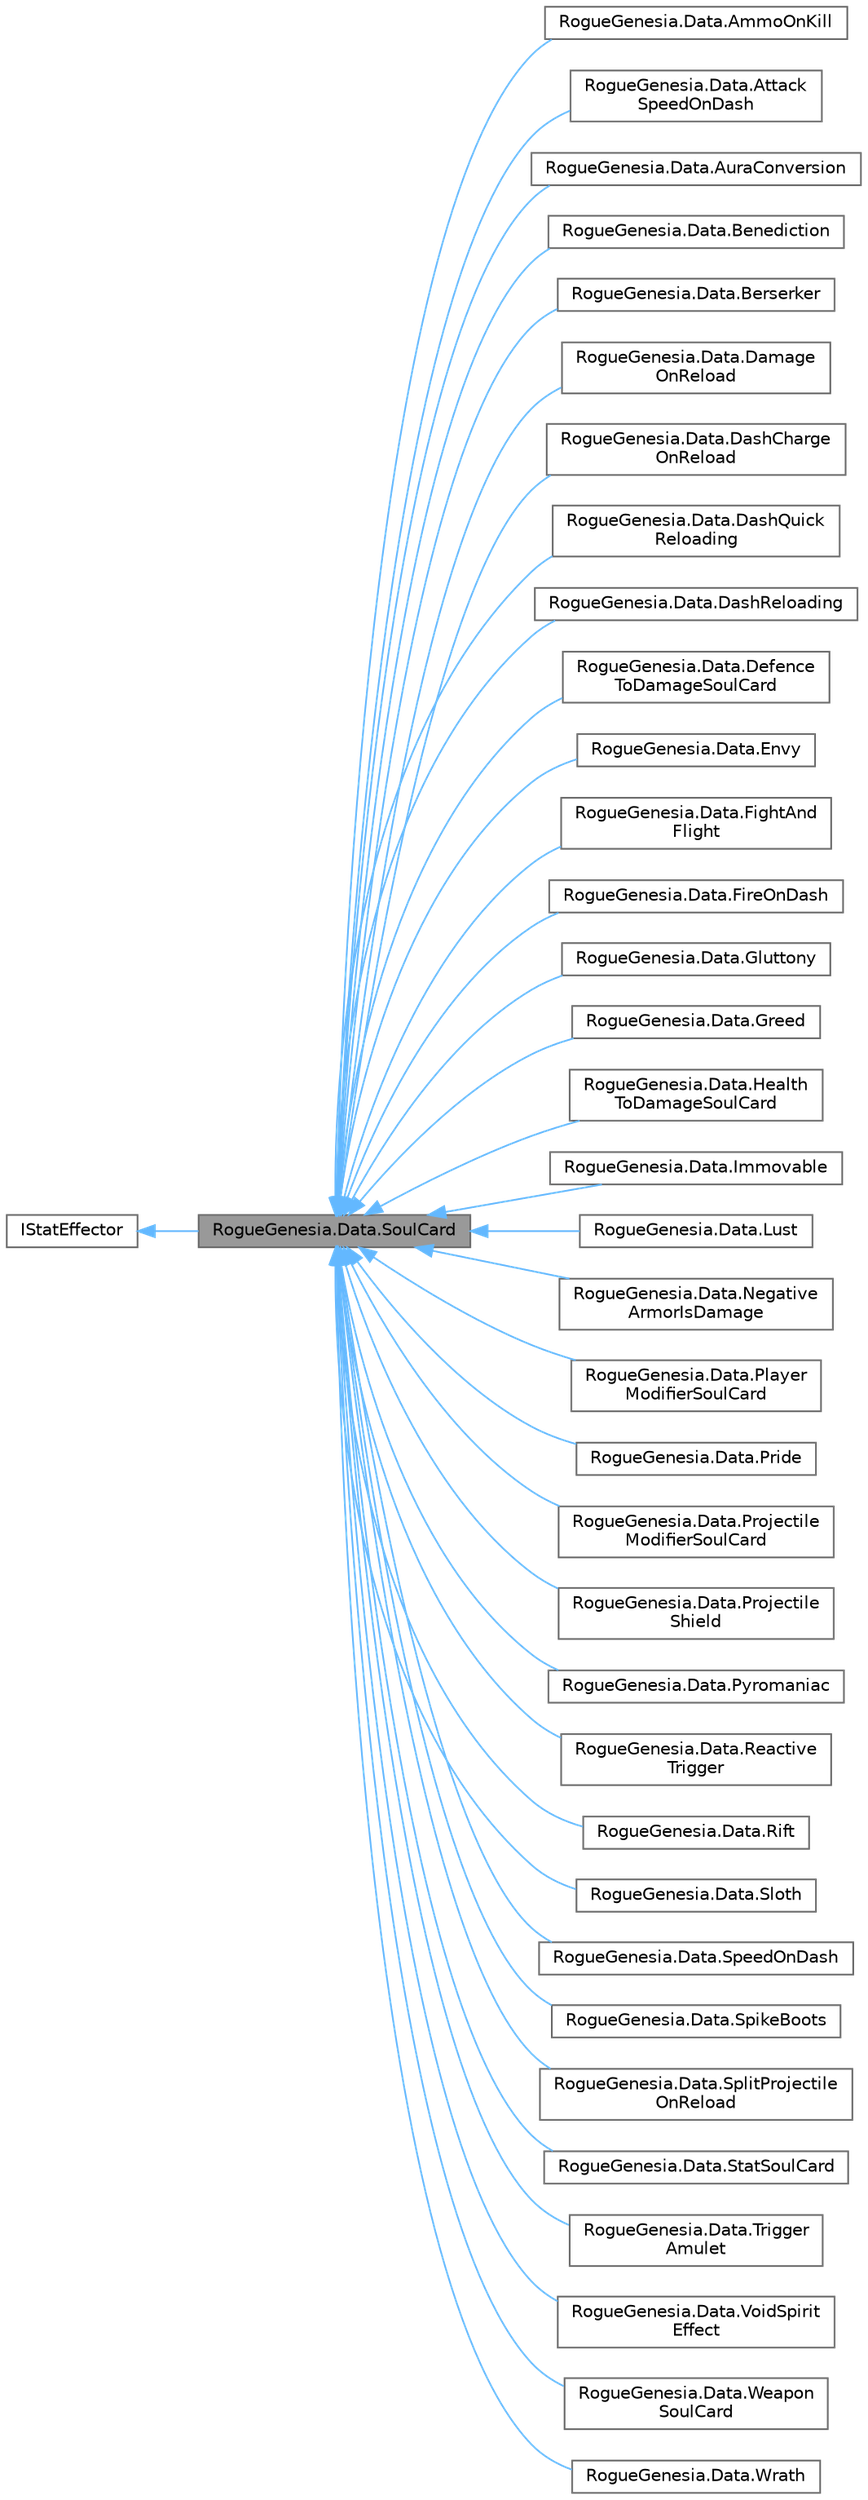 digraph "RogueGenesia.Data.SoulCard"
{
 // LATEX_PDF_SIZE
  bgcolor="transparent";
  edge [fontname=Helvetica,fontsize=10,labelfontname=Helvetica,labelfontsize=10];
  node [fontname=Helvetica,fontsize=10,shape=box,height=0.2,width=0.4];
  rankdir="LR";
  Node1 [label="RogueGenesia.Data.SoulCard",height=0.2,width=0.4,color="gray40", fillcolor="grey60", style="filled", fontcolor="black",tooltip=" "];
  Node2 -> Node1 [dir="back",color="steelblue1",style="solid"];
  Node2 [label="IStatEffector",height=0.2,width=0.4,color="gray40", fillcolor="white", style="filled",URL="$interface_rogue_genesia_1_1_data_1_1_i_stat_effector.html",tooltip=" "];
  Node1 -> Node3 [dir="back",color="steelblue1",style="solid"];
  Node3 [label="RogueGenesia.Data.AmmoOnKill",height=0.2,width=0.4,color="gray40", fillcolor="white", style="filled",URL="$class_rogue_genesia_1_1_data_1_1_ammo_on_kill.html",tooltip=" "];
  Node1 -> Node4 [dir="back",color="steelblue1",style="solid"];
  Node4 [label="RogueGenesia.Data.Attack\lSpeedOnDash",height=0.2,width=0.4,color="gray40", fillcolor="white", style="filled",URL="$class_rogue_genesia_1_1_data_1_1_attack_speed_on_dash.html",tooltip=" "];
  Node1 -> Node5 [dir="back",color="steelblue1",style="solid"];
  Node5 [label="RogueGenesia.Data.AuraConversion",height=0.2,width=0.4,color="gray40", fillcolor="white", style="filled",URL="$class_rogue_genesia_1_1_data_1_1_aura_conversion.html",tooltip=" "];
  Node1 -> Node6 [dir="back",color="steelblue1",style="solid"];
  Node6 [label="RogueGenesia.Data.Benediction",height=0.2,width=0.4,color="gray40", fillcolor="white", style="filled",URL="$class_rogue_genesia_1_1_data_1_1_benediction.html",tooltip=" "];
  Node1 -> Node7 [dir="back",color="steelblue1",style="solid"];
  Node7 [label="RogueGenesia.Data.Berserker",height=0.2,width=0.4,color="gray40", fillcolor="white", style="filled",URL="$class_rogue_genesia_1_1_data_1_1_berserker.html",tooltip=" "];
  Node1 -> Node8 [dir="back",color="steelblue1",style="solid"];
  Node8 [label="RogueGenesia.Data.Damage\lOnReload",height=0.2,width=0.4,color="gray40", fillcolor="white", style="filled",URL="$class_rogue_genesia_1_1_data_1_1_damage_on_reload.html",tooltip=" "];
  Node1 -> Node9 [dir="back",color="steelblue1",style="solid"];
  Node9 [label="RogueGenesia.Data.DashCharge\lOnReload",height=0.2,width=0.4,color="gray40", fillcolor="white", style="filled",URL="$class_rogue_genesia_1_1_data_1_1_dash_charge_on_reload.html",tooltip=" "];
  Node1 -> Node10 [dir="back",color="steelblue1",style="solid"];
  Node10 [label="RogueGenesia.Data.DashQuick\lReloading",height=0.2,width=0.4,color="gray40", fillcolor="white", style="filled",URL="$class_rogue_genesia_1_1_data_1_1_dash_quick_reloading.html",tooltip=" "];
  Node1 -> Node11 [dir="back",color="steelblue1",style="solid"];
  Node11 [label="RogueGenesia.Data.DashReloading",height=0.2,width=0.4,color="gray40", fillcolor="white", style="filled",URL="$class_rogue_genesia_1_1_data_1_1_dash_reloading.html",tooltip=" "];
  Node1 -> Node12 [dir="back",color="steelblue1",style="solid"];
  Node12 [label="RogueGenesia.Data.Defence\lToDamageSoulCard",height=0.2,width=0.4,color="gray40", fillcolor="white", style="filled",URL="$class_rogue_genesia_1_1_data_1_1_defence_to_damage_soul_card.html",tooltip=" "];
  Node1 -> Node13 [dir="back",color="steelblue1",style="solid"];
  Node13 [label="RogueGenesia.Data.Envy",height=0.2,width=0.4,color="gray40", fillcolor="white", style="filled",URL="$class_rogue_genesia_1_1_data_1_1_envy.html",tooltip=" "];
  Node1 -> Node14 [dir="back",color="steelblue1",style="solid"];
  Node14 [label="RogueGenesia.Data.FightAnd\lFlight",height=0.2,width=0.4,color="gray40", fillcolor="white", style="filled",URL="$class_rogue_genesia_1_1_data_1_1_fight_and_flight.html",tooltip=" "];
  Node1 -> Node15 [dir="back",color="steelblue1",style="solid"];
  Node15 [label="RogueGenesia.Data.FireOnDash",height=0.2,width=0.4,color="gray40", fillcolor="white", style="filled",URL="$class_rogue_genesia_1_1_data_1_1_fire_on_dash.html",tooltip=" "];
  Node1 -> Node16 [dir="back",color="steelblue1",style="solid"];
  Node16 [label="RogueGenesia.Data.Gluttony",height=0.2,width=0.4,color="gray40", fillcolor="white", style="filled",URL="$class_rogue_genesia_1_1_data_1_1_gluttony.html",tooltip=" "];
  Node1 -> Node17 [dir="back",color="steelblue1",style="solid"];
  Node17 [label="RogueGenesia.Data.Greed",height=0.2,width=0.4,color="gray40", fillcolor="white", style="filled",URL="$class_rogue_genesia_1_1_data_1_1_greed.html",tooltip=" "];
  Node1 -> Node18 [dir="back",color="steelblue1",style="solid"];
  Node18 [label="RogueGenesia.Data.Health\lToDamageSoulCard",height=0.2,width=0.4,color="gray40", fillcolor="white", style="filled",URL="$class_rogue_genesia_1_1_data_1_1_health_to_damage_soul_card.html",tooltip=" "];
  Node1 -> Node19 [dir="back",color="steelblue1",style="solid"];
  Node19 [label="RogueGenesia.Data.Immovable",height=0.2,width=0.4,color="gray40", fillcolor="white", style="filled",URL="$class_rogue_genesia_1_1_data_1_1_immovable.html",tooltip=" "];
  Node1 -> Node20 [dir="back",color="steelblue1",style="solid"];
  Node20 [label="RogueGenesia.Data.Lust",height=0.2,width=0.4,color="gray40", fillcolor="white", style="filled",URL="$class_rogue_genesia_1_1_data_1_1_lust.html",tooltip=" "];
  Node1 -> Node21 [dir="back",color="steelblue1",style="solid"];
  Node21 [label="RogueGenesia.Data.Negative\lArmorIsDamage",height=0.2,width=0.4,color="gray40", fillcolor="white", style="filled",URL="$class_rogue_genesia_1_1_data_1_1_negative_armor_is_damage.html",tooltip=" "];
  Node1 -> Node22 [dir="back",color="steelblue1",style="solid"];
  Node22 [label="RogueGenesia.Data.Player\lModifierSoulCard",height=0.2,width=0.4,color="gray40", fillcolor="white", style="filled",URL="$class_rogue_genesia_1_1_data_1_1_player_modifier_soul_card.html",tooltip=" "];
  Node1 -> Node23 [dir="back",color="steelblue1",style="solid"];
  Node23 [label="RogueGenesia.Data.Pride",height=0.2,width=0.4,color="gray40", fillcolor="white", style="filled",URL="$class_rogue_genesia_1_1_data_1_1_pride.html",tooltip=" "];
  Node1 -> Node24 [dir="back",color="steelblue1",style="solid"];
  Node24 [label="RogueGenesia.Data.Projectile\lModifierSoulCard",height=0.2,width=0.4,color="gray40", fillcolor="white", style="filled",URL="$class_rogue_genesia_1_1_data_1_1_projectile_modifier_soul_card.html",tooltip=" "];
  Node1 -> Node25 [dir="back",color="steelblue1",style="solid"];
  Node25 [label="RogueGenesia.Data.Projectile\lShield",height=0.2,width=0.4,color="gray40", fillcolor="white", style="filled",URL="$class_rogue_genesia_1_1_data_1_1_projectile_shield.html",tooltip=" "];
  Node1 -> Node26 [dir="back",color="steelblue1",style="solid"];
  Node26 [label="RogueGenesia.Data.Pyromaniac",height=0.2,width=0.4,color="gray40", fillcolor="white", style="filled",URL="$class_rogue_genesia_1_1_data_1_1_pyromaniac.html",tooltip=" "];
  Node1 -> Node27 [dir="back",color="steelblue1",style="solid"];
  Node27 [label="RogueGenesia.Data.Reactive\lTrigger",height=0.2,width=0.4,color="gray40", fillcolor="white", style="filled",URL="$class_rogue_genesia_1_1_data_1_1_reactive_trigger.html",tooltip=" "];
  Node1 -> Node28 [dir="back",color="steelblue1",style="solid"];
  Node28 [label="RogueGenesia.Data.Rift",height=0.2,width=0.4,color="gray40", fillcolor="white", style="filled",URL="$class_rogue_genesia_1_1_data_1_1_rift.html",tooltip=" "];
  Node1 -> Node29 [dir="back",color="steelblue1",style="solid"];
  Node29 [label="RogueGenesia.Data.Sloth",height=0.2,width=0.4,color="gray40", fillcolor="white", style="filled",URL="$class_rogue_genesia_1_1_data_1_1_sloth.html",tooltip=" "];
  Node1 -> Node30 [dir="back",color="steelblue1",style="solid"];
  Node30 [label="RogueGenesia.Data.SpeedOnDash",height=0.2,width=0.4,color="gray40", fillcolor="white", style="filled",URL="$class_rogue_genesia_1_1_data_1_1_speed_on_dash.html",tooltip=" "];
  Node1 -> Node31 [dir="back",color="steelblue1",style="solid"];
  Node31 [label="RogueGenesia.Data.SpikeBoots",height=0.2,width=0.4,color="gray40", fillcolor="white", style="filled",URL="$class_rogue_genesia_1_1_data_1_1_spike_boots.html",tooltip=" "];
  Node1 -> Node32 [dir="back",color="steelblue1",style="solid"];
  Node32 [label="RogueGenesia.Data.SplitProjectile\lOnReload",height=0.2,width=0.4,color="gray40", fillcolor="white", style="filled",URL="$class_rogue_genesia_1_1_data_1_1_split_projectile_on_reload.html",tooltip=" "];
  Node1 -> Node33 [dir="back",color="steelblue1",style="solid"];
  Node33 [label="RogueGenesia.Data.StatSoulCard",height=0.2,width=0.4,color="gray40", fillcolor="white", style="filled",URL="$class_rogue_genesia_1_1_data_1_1_stat_soul_card.html",tooltip=" "];
  Node1 -> Node34 [dir="back",color="steelblue1",style="solid"];
  Node34 [label="RogueGenesia.Data.Trigger\lAmulet",height=0.2,width=0.4,color="gray40", fillcolor="white", style="filled",URL="$class_rogue_genesia_1_1_data_1_1_trigger_amulet.html",tooltip=" "];
  Node1 -> Node35 [dir="back",color="steelblue1",style="solid"];
  Node35 [label="RogueGenesia.Data.VoidSpirit\lEffect",height=0.2,width=0.4,color="gray40", fillcolor="white", style="filled",URL="$class_rogue_genesia_1_1_data_1_1_void_spirit_effect.html",tooltip=" "];
  Node1 -> Node36 [dir="back",color="steelblue1",style="solid"];
  Node36 [label="RogueGenesia.Data.Weapon\lSoulCard",height=0.2,width=0.4,color="gray40", fillcolor="white", style="filled",URL="$class_rogue_genesia_1_1_data_1_1_weapon_soul_card.html",tooltip=" "];
  Node1 -> Node37 [dir="back",color="steelblue1",style="solid"];
  Node37 [label="RogueGenesia.Data.Wrath",height=0.2,width=0.4,color="gray40", fillcolor="white", style="filled",URL="$class_rogue_genesia_1_1_data_1_1_wrath.html",tooltip=" "];
}
